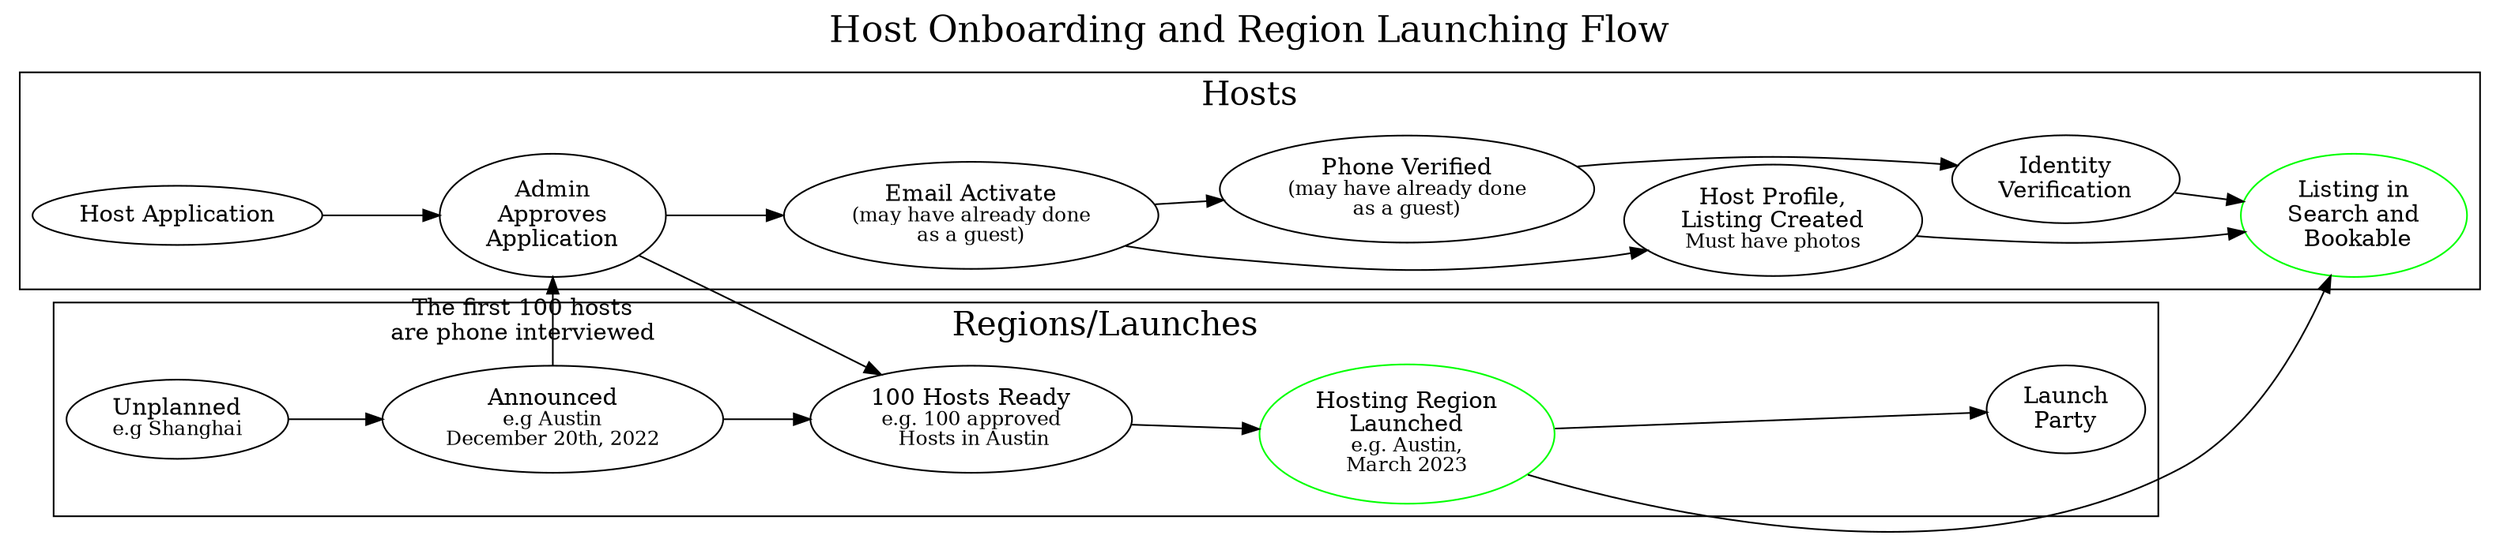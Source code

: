 // QSTN: should guest and host profiles be different?  note that this relates to UX of above question.  well, i'm seeing a lot of the questions are the same.
// QSTN: should host application be its own form separate from that early one to grab their email?

//TODO: indicate how long they can expect to wait between stages.
// TODO: all the guests step pretty much apply to hosts.  consider that in these flows

 // TODO: Failure states too

// QSTN: we might reject someone as a host but accept them as a guest?  i suppose there are levels to host rejection.

// TODO: Handle the different region cases, thinking long term and then mapping back to what we have now (Austin region or not Austin).

// TODO: determine what edits or cancelations the host can do.  Consider that they could email us also.
// Note: There is an analogy between throwing an invite-only party and Launching a city.
// Note: Regions are [circles or polygons?] geofences where hosting is allowed. Part of idea is to build real community and buzz, launching cities one by one as a kind of exclusive thing.

digraph unix {
    //overall graph
    rankdir="LR";
    labelloc="t";

    label=<<FONT POINT-SIZE="22">Host Onboarding and Region Launching Flow</FONT>>

    subgraph cluster_hosts {
        label=<<FONT POINT-SIZE="20">Hosts</FONT>>
        host_application [label="Host Application"]
        admin_approve [label="Admin\nApproves\nApplication"]
        email_activate [label=<Email Activate<br/><FONT POINT-SIZE="12">(may have already done<br />as a guest)</FONT>>]
        complete_profile [label=<Host Profile,<br />Listing Created<br/><FONT POINT-SIZE="12">Must have photos</FONT>>]
        phone_verify [label=<Phone Verified<br/><FONT POINT-SIZE="12">(may have already done<br />as a guest)</FONT>>]
        id_verify [label="Identity\nVerification"]
        bookable [label="Listing in\nSearch and\n Bookable"; color=green]

        host_application -> admin_approve -> email_activate -> complete_profile
        email_activate -> phone_verify
        phone_verify -> id_verify

    }
    id_verify -> bookable
    complete_profile -> bookable

    admin_approve -> hosts_ready

    announced -> admin_approve [label="The first 100 hosts\nare phone interviewed";labelloc="b"]

    subgraph cluster_region {
        label=<<FONT POINT-SIZE="20">Regions/Launches</FONT>>
    
        unplanned[label=<Unplanned<br/><FONT POINT-SIZE="12">e.g Shanghai</FONT>>]
        announced[label=<Announced<br/><FONT POINT-SIZE="12">e.g Austin<br />December 20th, 2022</FONT>>]
        hosts_ready[label=<100 Hosts Ready<br/><FONT POINT-SIZE="12">e.g. 100 approved<br/> Hosts in Austin</FONT>>]
        launched[label=<Hosting Region<br/>Launched<br/><FONT POINT-SIZE="12">e.g. Austin,<br />March 2023</FONT>>;color=green]
        
        unplanned -> announced -> hosts_ready -> launched

        launch_party[label="Launch\nParty"]

        
        launched -> launch_party
        
    }


    launched -> bookable

    
}